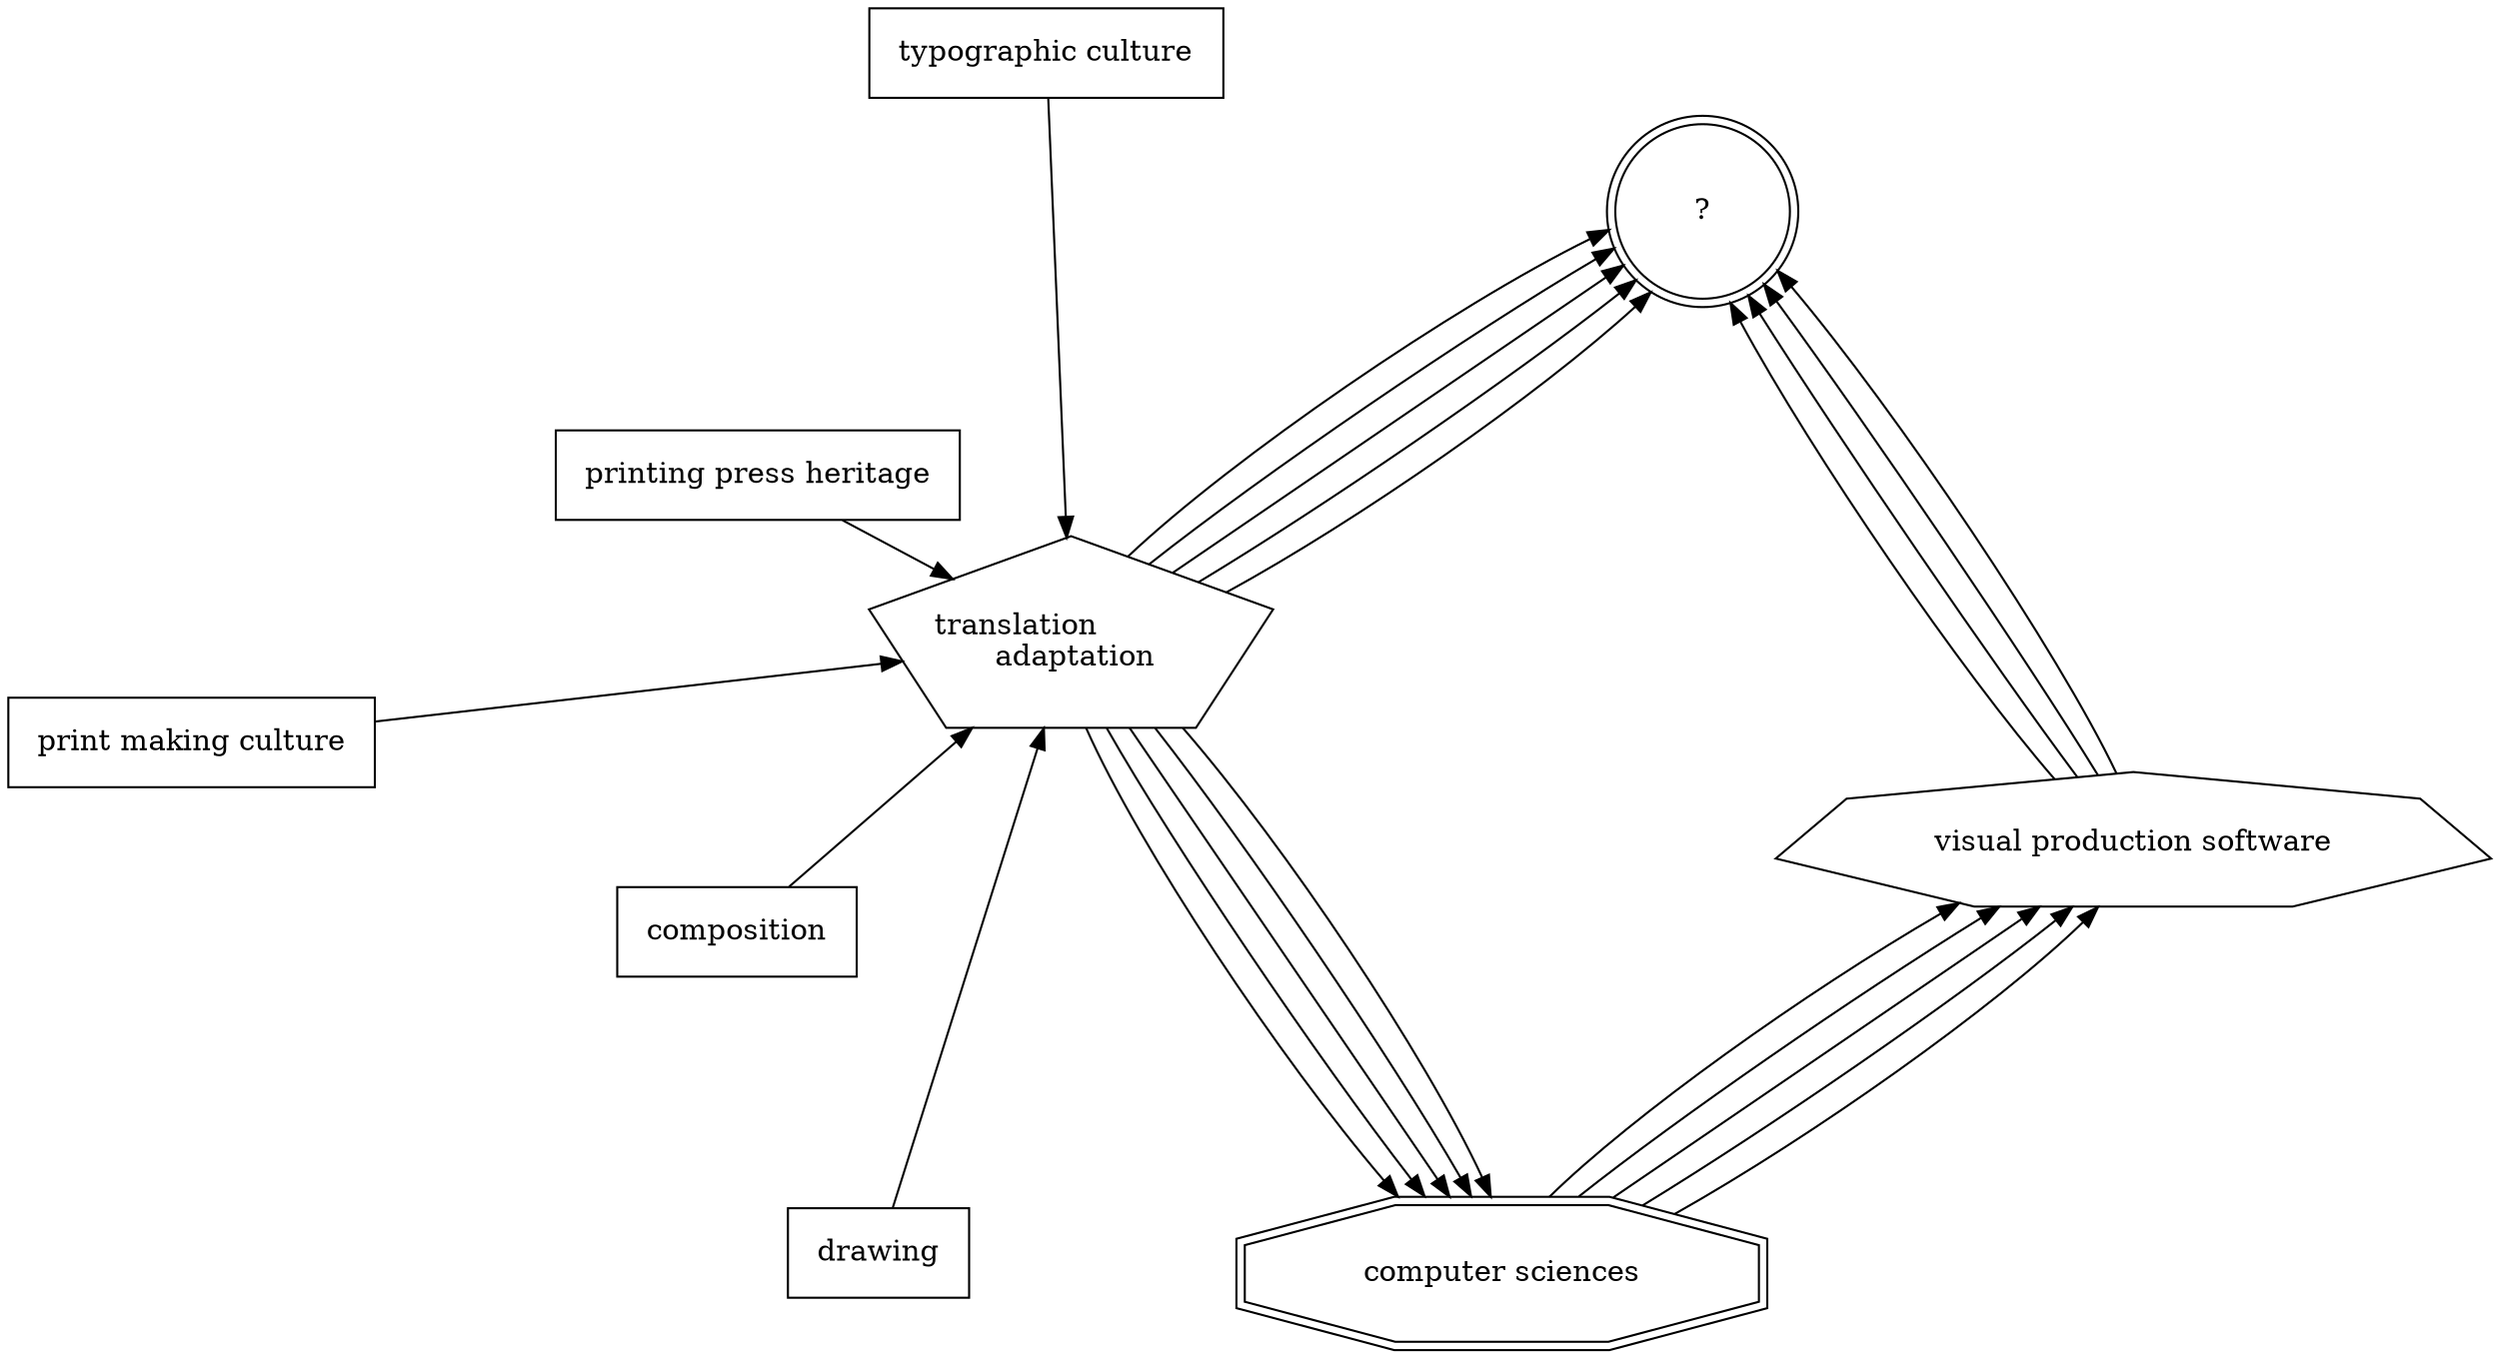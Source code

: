 digraph modes_of_address{
overlap = false
layout = circo
a -> f -> i
b -> f -> i
c -> f -> i
d -> f -> i
e -> f -> i
a [shape=box, margin=0.2, label="print making culture"]
b [shape=box, margin=0.2, label="typographic culture"]
c [shape=box, margin=0.2, label="printing press heritage"]
d [shape=box, margin=0.2, label="composition"]
e [shape=box, margin=0.2, label="drawing"]
f [shape=pentagon, margin=0.2, label="translation \l adaptation"]
f -> g
f -> g
f -> g
f -> g
f -> g
g [shape=doubleoctagon, margin=0.2, label="computer sciences"]
g -> h
g -> h
g -> h
g -> h
g -> h
h [shape=septagon, margin=0.2, label="visual production software"]
h -> i
h -> i
h -> i
h -> i
i [shape=doublecircle, margin=0.3, label="?"]
}
